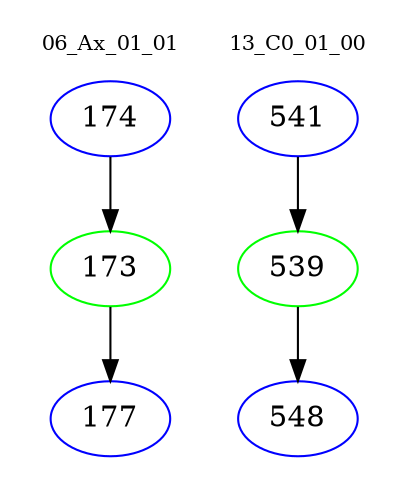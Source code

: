 digraph{
subgraph cluster_0 {
color = white
label = "06_Ax_01_01";
fontsize=10;
T0_174 [label="174", color="blue"]
T0_174 -> T0_173 [color="black"]
T0_173 [label="173", color="green"]
T0_173 -> T0_177 [color="black"]
T0_177 [label="177", color="blue"]
}
subgraph cluster_1 {
color = white
label = "13_C0_01_00";
fontsize=10;
T1_541 [label="541", color="blue"]
T1_541 -> T1_539 [color="black"]
T1_539 [label="539", color="green"]
T1_539 -> T1_548 [color="black"]
T1_548 [label="548", color="blue"]
}
}
